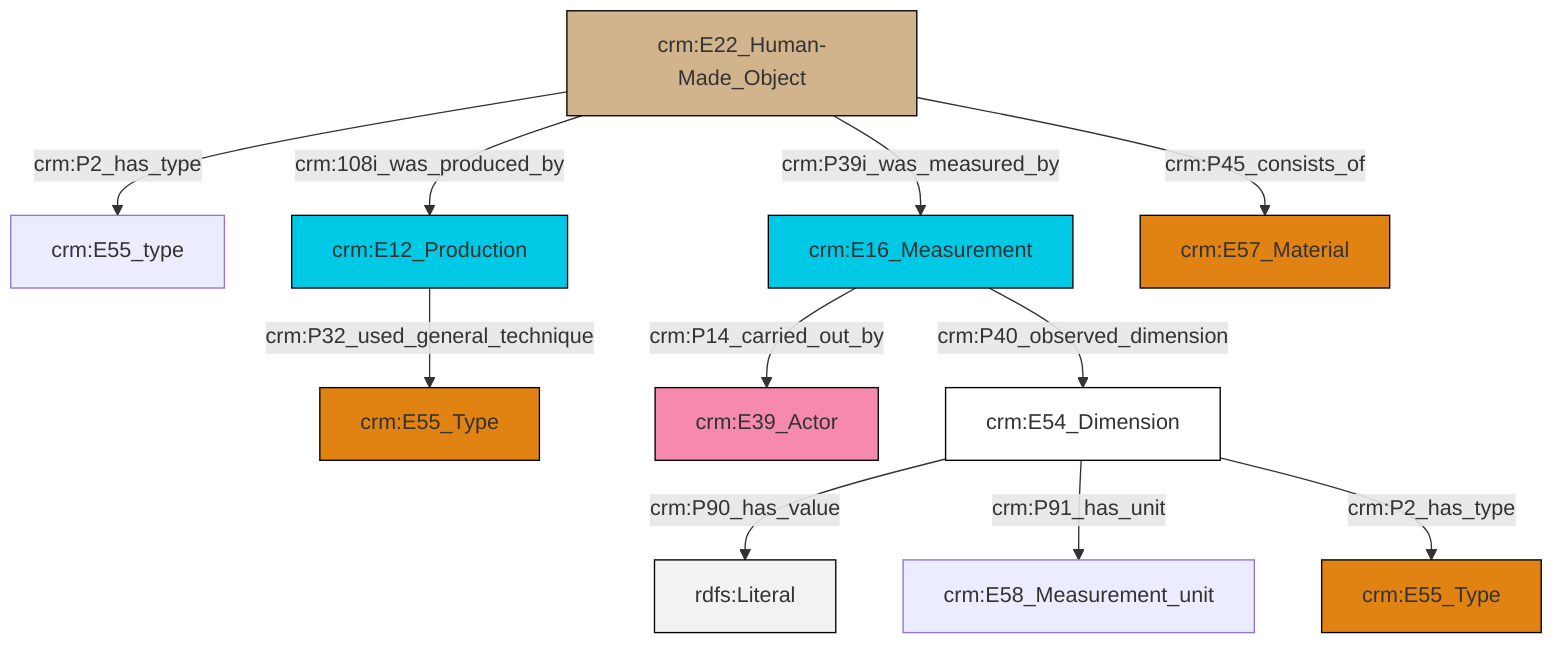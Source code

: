 graph TD
classDef Literal fill:#f2f2f2,stroke:#000000;
classDef CRM_Entity fill:#FFFFFF,stroke:#000000;
classDef Temporal_Entity fill:#00C9E6, stroke:#000000;
classDef Type fill:#E18312, stroke:#000000;
classDef Time-Span fill:#2C9C91, stroke:#000000;
classDef Appellation fill:#FFEB7F, stroke:#000000;
classDef Place fill:#008836, stroke:#000000;
classDef Persistent_Item fill:#B266B2, stroke:#000000;
classDef Conceptual_Object fill:#FFD700, stroke:#000000;
classDef Physical_Thing fill:#D2B48C, stroke:#000000;
classDef Actor fill:#f58aad, stroke:#000000;
classDef PC_Classes fill:#4ce600, stroke:#000000;
classDef Multi fill:#cccccc,stroke:#000000;

0["crm:E22_Human-Made_Object"]:::Physical_Thing -->|crm:P2_has_type| 1["crm:E55_type"]:::Default
0["crm:E22_Human-Made_Object"]:::Physical_Thing -->|crm:108i_was_produced_by| 6["crm:E12_Production"]:::Temporal_Entity
0["crm:E22_Human-Made_Object"]:::Physical_Thing -->|crm:P39i_was_measured_by| 7["crm:E16_Measurement"]:::Temporal_Entity
7["crm:E16_Measurement"]:::Temporal_Entity -->|crm:P14_carried_out_by| 12["crm:E39_Actor"]:::Actor
7["crm:E16_Measurement"]:::Temporal_Entity -->|crm:P40_observed_dimension| 2["crm:E54_Dimension"]:::CRM_Entity
6["crm:E12_Production"]:::Temporal_Entity -->|crm:P32_used_general_technique| 9["crm:E55_Type"]:::Type
2["crm:E54_Dimension"]:::CRM_Entity -->|crm:P90_has_value| 15[rdfs:Literal]:::Literal
0["crm:E22_Human-Made_Object"]:::Physical_Thing -->|crm:P45_consists_of| 13["crm:E57_Material"]:::Type
2["crm:E54_Dimension"]:::CRM_Entity -->|crm:P91_has_unit| 18["crm:E58_Measurement_unit"]:::Default
2["crm:E54_Dimension"]:::CRM_Entity -->|crm:P2_has_type| 4["crm:E55_Type"]:::Type